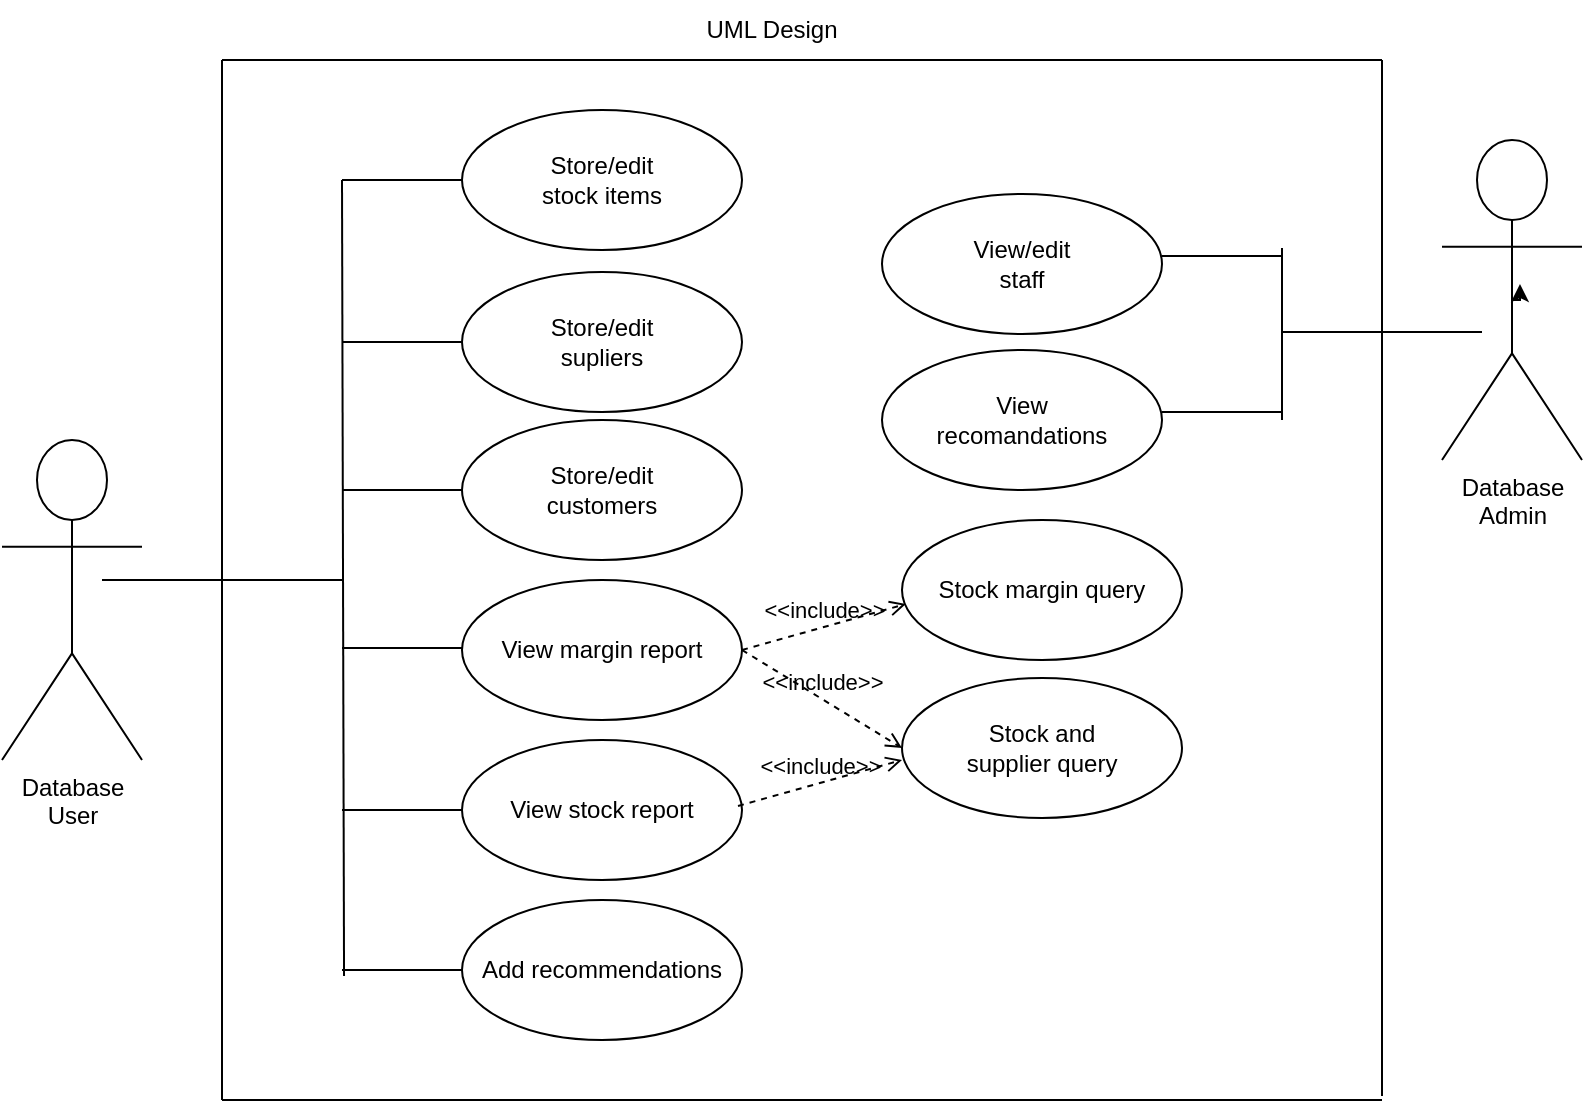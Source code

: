 <mxfile version="10.5.5" type="device"><diagram id="BfpGfOS-OEXTJ37fSqDR" name="Page-1"><mxGraphModel dx="1394" dy="783" grid="1" gridSize="10" guides="1" tooltips="1" connect="1" arrows="1" fold="1" page="1" pageScale="1" pageWidth="850" pageHeight="1100" math="0" shadow="0"><root><mxCell id="0"/><mxCell id="1" parent="0"/><mxCell id="bb2DjJqy7VsqWm9fudOD-1" value="&lt;div&gt;Database&lt;/div&gt;&lt;div&gt;User&lt;/div&gt;" style="shape=umlActor;verticalLabelPosition=bottom;labelBackgroundColor=#ffffff;verticalAlign=top;html=1;" vertex="1" parent="1"><mxGeometry x="30" y="270" width="70" height="160" as="geometry"/></mxCell><mxCell id="bb2DjJqy7VsqWm9fudOD-2" value="&lt;div&gt;Database&lt;/div&gt;&lt;div&gt; Admin&lt;/div&gt;" style="shape=umlActor;verticalLabelPosition=bottom;labelBackgroundColor=#ffffff;verticalAlign=top;html=1;" vertex="1" parent="1"><mxGeometry x="750" y="120" width="70" height="160" as="geometry"/></mxCell><mxCell id="bb2DjJqy7VsqWm9fudOD-3" value="&lt;div&gt;Store/edit&lt;/div&gt;&lt;div&gt;stock items&lt;br&gt;&lt;/div&gt;" style="ellipse;whiteSpace=wrap;html=1;" vertex="1" parent="1"><mxGeometry x="260" y="105" width="140" height="70" as="geometry"/></mxCell><mxCell id="bb2DjJqy7VsqWm9fudOD-4" value="&lt;div&gt;Store/edit&lt;/div&gt;&lt;div&gt;supliers&lt;/div&gt;" style="ellipse;whiteSpace=wrap;html=1;" vertex="1" parent="1"><mxGeometry x="260" y="186" width="140" height="70" as="geometry"/></mxCell><mxCell id="bb2DjJqy7VsqWm9fudOD-5" value="&lt;div&gt;Store/edit&lt;/div&gt;&lt;div&gt;customers&lt;br&gt;&lt;/div&gt;" style="ellipse;whiteSpace=wrap;html=1;" vertex="1" parent="1"><mxGeometry x="260" y="260" width="140" height="70" as="geometry"/></mxCell><mxCell id="bb2DjJqy7VsqWm9fudOD-6" value="View margin report" style="ellipse;whiteSpace=wrap;html=1;" vertex="1" parent="1"><mxGeometry x="260" y="340" width="140" height="70" as="geometry"/></mxCell><mxCell id="bb2DjJqy7VsqWm9fudOD-7" value="View stock report" style="ellipse;whiteSpace=wrap;html=1;" vertex="1" parent="1"><mxGeometry x="260" y="420" width="140" height="70" as="geometry"/></mxCell><mxCell id="bb2DjJqy7VsqWm9fudOD-8" value="Add recommendations" style="ellipse;whiteSpace=wrap;html=1;" vertex="1" parent="1"><mxGeometry x="260" y="500" width="140" height="70" as="geometry"/></mxCell><mxCell id="bb2DjJqy7VsqWm9fudOD-9" value="&lt;div&gt;View/edit&lt;/div&gt;&lt;div&gt;staff&lt;br&gt;&lt;/div&gt;" style="ellipse;whiteSpace=wrap;html=1;" vertex="1" parent="1"><mxGeometry x="470" y="147" width="140" height="70" as="geometry"/></mxCell><mxCell id="bb2DjJqy7VsqWm9fudOD-10" value="&lt;div&gt;Stock and&lt;/div&gt;&lt;div&gt;supplier query&lt;br&gt;&lt;/div&gt;" style="ellipse;whiteSpace=wrap;html=1;" vertex="1" parent="1"><mxGeometry x="480" y="389" width="140" height="70" as="geometry"/></mxCell><mxCell id="bb2DjJqy7VsqWm9fudOD-11" value="Stock margin query" style="ellipse;whiteSpace=wrap;html=1;" vertex="1" parent="1"><mxGeometry x="480" y="310" width="140" height="70" as="geometry"/></mxCell><mxCell id="bb2DjJqy7VsqWm9fudOD-12" value="&lt;div&gt;View&lt;/div&gt;&lt;div&gt;recomandations&lt;br&gt;&lt;/div&gt;" style="ellipse;whiteSpace=wrap;html=1;" vertex="1" parent="1"><mxGeometry x="470" y="225" width="140" height="70" as="geometry"/></mxCell><mxCell id="bb2DjJqy7VsqWm9fudOD-14" value="" style="endArrow=none;html=1;edgeStyle=orthogonalEdgeStyle;" edge="1" parent="1"><mxGeometry relative="1" as="geometry"><mxPoint x="80" y="340" as="sourcePoint"/><mxPoint x="200" y="340" as="targetPoint"/><Array as="points"><mxPoint x="200" y="340"/><mxPoint x="200" y="340"/></Array></mxGeometry></mxCell><mxCell id="bb2DjJqy7VsqWm9fudOD-17" value="" style="endArrow=none;html=1;exitX=0.017;exitY=0.875;exitDx=0;exitDy=0;exitPerimeter=0;" edge="1" parent="1" source="bb2DjJqy7VsqWm9fudOD-23"><mxGeometry width="50" height="50" relative="1" as="geometry"><mxPoint x="200" y="560" as="sourcePoint"/><mxPoint x="200" y="140" as="targetPoint"/></mxGeometry></mxCell><mxCell id="bb2DjJqy7VsqWm9fudOD-18" value="" style="line;strokeWidth=1;fillColor=none;align=left;verticalAlign=middle;spacingTop=-1;spacingLeft=3;spacingRight=3;rotatable=0;labelPosition=right;points=[];portConstraint=eastwest;" vertex="1" parent="1"><mxGeometry x="200" y="136" width="60" height="8" as="geometry"/></mxCell><mxCell id="bb2DjJqy7VsqWm9fudOD-19" value="" style="line;strokeWidth=1;fillColor=none;align=left;verticalAlign=middle;spacingTop=-1;spacingLeft=3;spacingRight=3;rotatable=0;labelPosition=right;points=[];portConstraint=eastwest;" vertex="1" parent="1"><mxGeometry x="200" y="217" width="60" height="8" as="geometry"/></mxCell><mxCell id="bb2DjJqy7VsqWm9fudOD-20" value="" style="line;strokeWidth=1;fillColor=none;align=left;verticalAlign=middle;spacingTop=-1;spacingLeft=3;spacingRight=3;rotatable=0;labelPosition=right;points=[];portConstraint=eastwest;" vertex="1" parent="1"><mxGeometry x="200" y="291" width="60" height="8" as="geometry"/></mxCell><mxCell id="bb2DjJqy7VsqWm9fudOD-21" value="" style="line;strokeWidth=1;fillColor=none;align=left;verticalAlign=middle;spacingTop=-1;spacingLeft=3;spacingRight=3;rotatable=0;labelPosition=right;points=[];portConstraint=eastwest;" vertex="1" parent="1"><mxGeometry x="200" y="370" width="60" height="8" as="geometry"/></mxCell><mxCell id="bb2DjJqy7VsqWm9fudOD-22" value="" style="line;strokeWidth=1;fillColor=none;align=left;verticalAlign=middle;spacingTop=-1;spacingLeft=3;spacingRight=3;rotatable=0;labelPosition=right;points=[];portConstraint=eastwest;" vertex="1" parent="1"><mxGeometry x="200" y="451" width="60" height="8" as="geometry"/></mxCell><mxCell id="bb2DjJqy7VsqWm9fudOD-23" value="" style="line;strokeWidth=1;fillColor=none;align=left;verticalAlign=middle;spacingTop=-1;spacingLeft=3;spacingRight=3;rotatable=0;labelPosition=right;points=[];portConstraint=eastwest;" vertex="1" parent="1"><mxGeometry x="200" y="531" width="60" height="8" as="geometry"/></mxCell><mxCell id="bb2DjJqy7VsqWm9fudOD-24" value="" style="line;strokeWidth=1;fillColor=none;align=left;verticalAlign=middle;spacingTop=-1;spacingLeft=3;spacingRight=3;rotatable=0;labelPosition=right;points=[];portConstraint=eastwest;" vertex="1" parent="1"><mxGeometry x="610" y="174" width="60" height="8" as="geometry"/></mxCell><mxCell id="bb2DjJqy7VsqWm9fudOD-25" value="" style="line;strokeWidth=1;fillColor=none;align=left;verticalAlign=middle;spacingTop=-1;spacingLeft=3;spacingRight=3;rotatable=0;labelPosition=right;points=[];portConstraint=eastwest;" vertex="1" parent="1"><mxGeometry x="610" y="252" width="60" height="8" as="geometry"/></mxCell><mxCell id="bb2DjJqy7VsqWm9fudOD-28" value="" style="endArrow=none;html=1;" edge="1" parent="1"><mxGeometry width="50" height="50" relative="1" as="geometry"><mxPoint x="670" y="260" as="sourcePoint"/><mxPoint x="670" y="174" as="targetPoint"/></mxGeometry></mxCell><mxCell id="bb2DjJqy7VsqWm9fudOD-29" value="" style="endArrow=none;html=1;edgeStyle=orthogonalEdgeStyle;" edge="1" parent="1"><mxGeometry relative="1" as="geometry"><mxPoint x="670" y="216" as="sourcePoint"/><mxPoint x="770" y="216" as="targetPoint"/></mxGeometry></mxCell><mxCell id="bb2DjJqy7VsqWm9fudOD-31" value="&lt;div&gt;&lt;br&gt;&lt;/div&gt;&lt;div&gt;&lt;br&gt;&lt;/div&gt;" style="resizable=0;html=1;align=right;verticalAlign=bottom;labelBackgroundColor=#ffffff;fontSize=10;" connectable="0" vertex="1" parent="bb2DjJqy7VsqWm9fudOD-29"><mxGeometry x="1" relative="1" as="geometry"/></mxCell><mxCell id="bb2DjJqy7VsqWm9fudOD-40" style="edgeStyle=orthogonalEdgeStyle;rounded=0;orthogonalLoop=1;jettySize=auto;html=1;exitX=0.5;exitY=0.5;exitDx=0;exitDy=0;exitPerimeter=0;entryX=0.557;entryY=0.45;entryDx=0;entryDy=0;entryPerimeter=0;" edge="1" parent="1" source="bb2DjJqy7VsqWm9fudOD-2" target="bb2DjJqy7VsqWm9fudOD-2"><mxGeometry relative="1" as="geometry"/></mxCell><mxCell id="bb2DjJqy7VsqWm9fudOD-42" value="&amp;lt;&amp;lt;include&amp;gt;&amp;gt;" style="edgeStyle=none;html=1;endArrow=open;verticalAlign=bottom;dashed=1;labelBackgroundColor=none;entryX=0.014;entryY=0.6;entryDx=0;entryDy=0;entryPerimeter=0;exitX=1;exitY=0.5;exitDx=0;exitDy=0;" edge="1" parent="1" source="bb2DjJqy7VsqWm9fudOD-6" target="bb2DjJqy7VsqWm9fudOD-11"><mxGeometry width="160" relative="1" as="geometry"><mxPoint x="345" y="359" as="sourcePoint"/><mxPoint x="505" y="359" as="targetPoint"/></mxGeometry></mxCell><mxCell id="bb2DjJqy7VsqWm9fudOD-43" value="&amp;lt;&amp;lt;include&amp;gt;&amp;gt;" style="edgeStyle=none;html=1;endArrow=open;verticalAlign=bottom;dashed=1;labelBackgroundColor=none;entryX=0;entryY=0.5;entryDx=0;entryDy=0;exitX=1;exitY=0.5;exitDx=0;exitDy=0;" edge="1" parent="1" source="bb2DjJqy7VsqWm9fudOD-6" target="bb2DjJqy7VsqWm9fudOD-10"><mxGeometry width="160" relative="1" as="geometry"><mxPoint x="410" y="398" as="sourcePoint"/><mxPoint x="492" y="375" as="targetPoint"/></mxGeometry></mxCell><mxCell id="bb2DjJqy7VsqWm9fudOD-44" value="&amp;lt;&amp;lt;include&amp;gt;&amp;gt;" style="edgeStyle=none;html=1;endArrow=open;verticalAlign=bottom;dashed=1;labelBackgroundColor=none;entryX=0.014;entryY=0.6;entryDx=0;entryDy=0;entryPerimeter=0;exitX=1;exitY=0.5;exitDx=0;exitDy=0;" edge="1" parent="1"><mxGeometry width="160" relative="1" as="geometry"><mxPoint x="398" y="453" as="sourcePoint"/><mxPoint x="480" y="430" as="targetPoint"/></mxGeometry></mxCell><mxCell id="bb2DjJqy7VsqWm9fudOD-48" value="" style="endArrow=none;html=1;" edge="1" parent="1"><mxGeometry width="50" height="50" relative="1" as="geometry"><mxPoint x="140" y="600" as="sourcePoint"/><mxPoint x="140" y="80" as="targetPoint"/></mxGeometry></mxCell><mxCell id="bb2DjJqy7VsqWm9fudOD-49" value="" style="endArrow=none;html=1;" edge="1" parent="1"><mxGeometry width="50" height="50" relative="1" as="geometry"><mxPoint x="140" y="600" as="sourcePoint"/><mxPoint x="720" y="600" as="targetPoint"/></mxGeometry></mxCell><mxCell id="bb2DjJqy7VsqWm9fudOD-50" value="" style="endArrow=none;html=1;" edge="1" parent="1"><mxGeometry width="50" height="50" relative="1" as="geometry"><mxPoint x="140" y="80" as="sourcePoint"/><mxPoint x="720" y="80" as="targetPoint"/></mxGeometry></mxCell><mxCell id="bb2DjJqy7VsqWm9fudOD-51" value="" style="endArrow=none;html=1;" edge="1" parent="1"><mxGeometry width="50" height="50" relative="1" as="geometry"><mxPoint x="720" y="598" as="sourcePoint"/><mxPoint x="720" y="80" as="targetPoint"/></mxGeometry></mxCell><mxCell id="bb2DjJqy7VsqWm9fudOD-52" value="UML Design" style="text;html=1;strokeColor=none;fillColor=none;align=center;verticalAlign=middle;whiteSpace=wrap;rounded=0;" vertex="1" parent="1"><mxGeometry x="350" y="50" width="130" height="30" as="geometry"/></mxCell></root></mxGraphModel></diagram></mxfile>